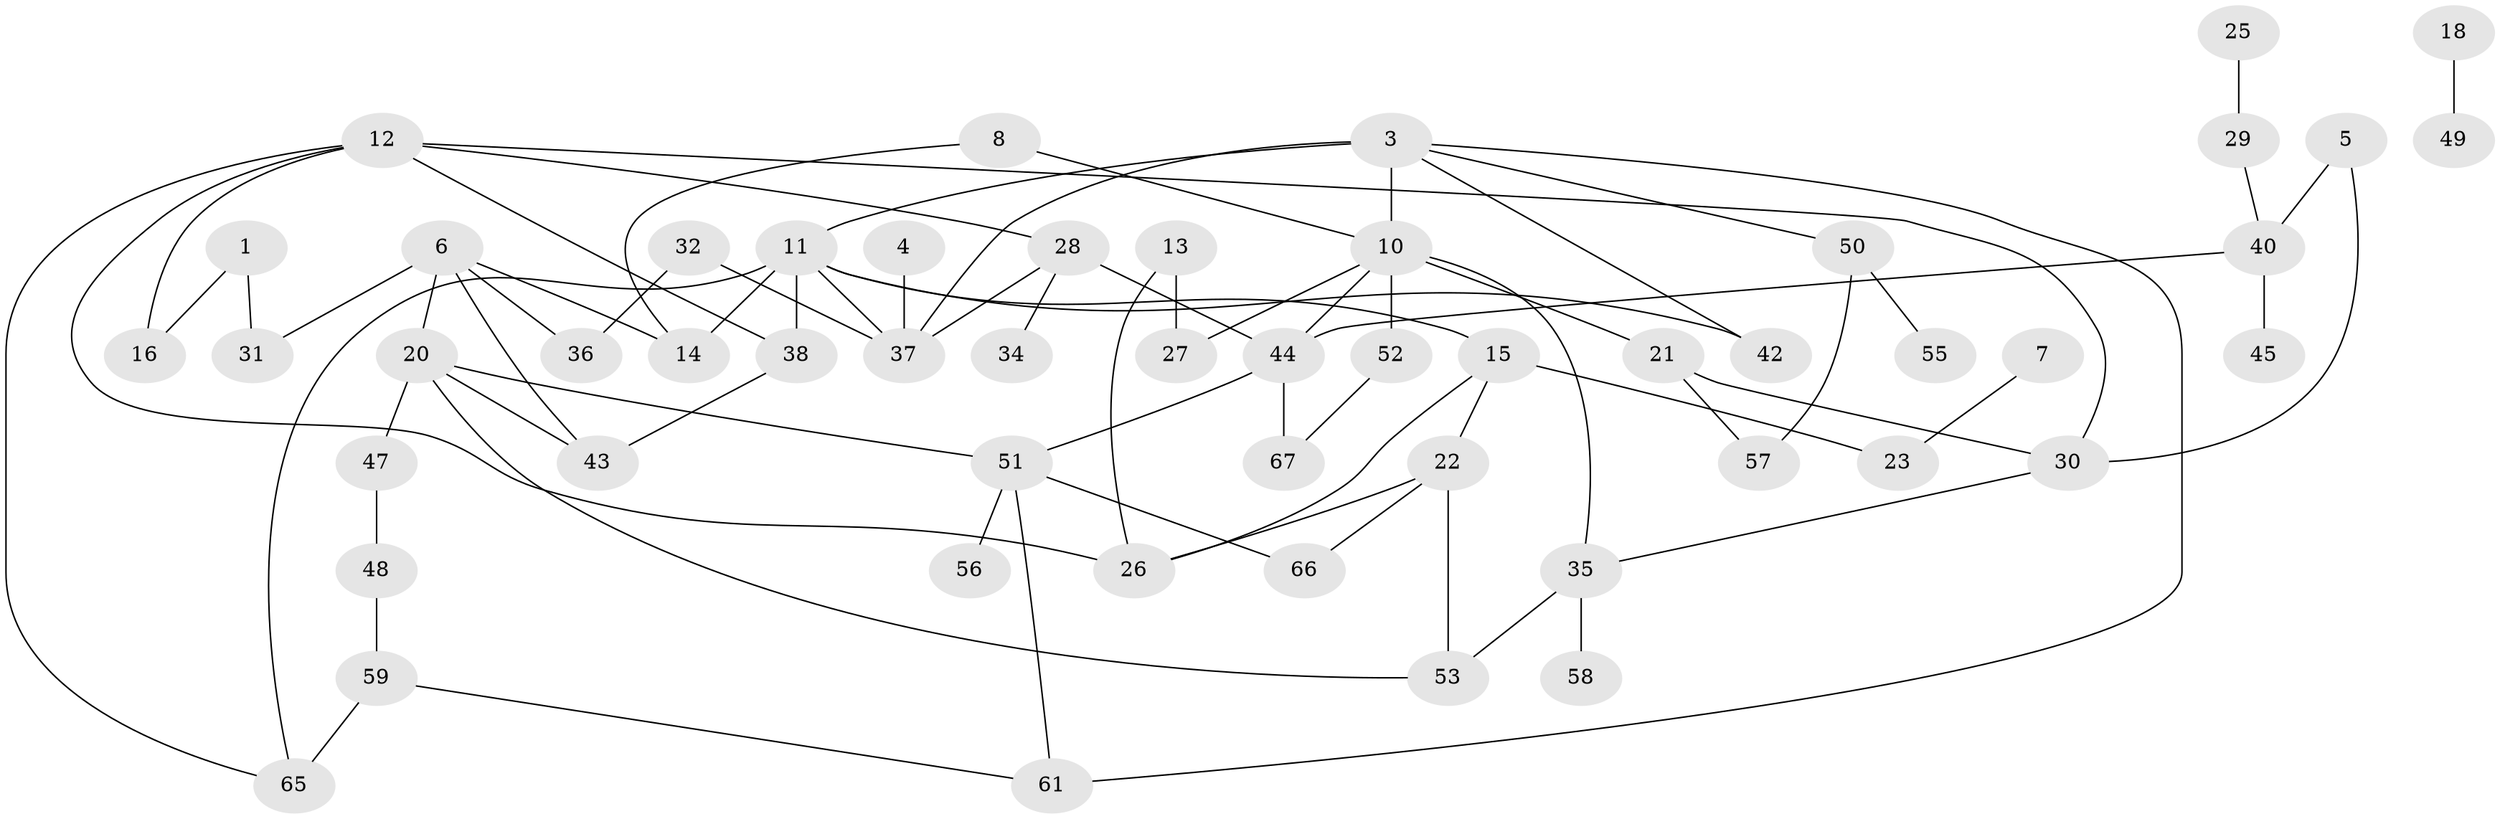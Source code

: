 // original degree distribution, {2: 0.29577464788732394, 0: 0.11971830985915492, 4: 0.08450704225352113, 1: 0.24647887323943662, 3: 0.18309859154929578, 6: 0.02112676056338028, 5: 0.04929577464788732}
// Generated by graph-tools (version 1.1) at 2025/33/03/09/25 02:33:27]
// undirected, 53 vertices, 76 edges
graph export_dot {
graph [start="1"]
  node [color=gray90,style=filled];
  1;
  3;
  4;
  5;
  6;
  7;
  8;
  10;
  11;
  12;
  13;
  14;
  15;
  16;
  18;
  20;
  21;
  22;
  23;
  25;
  26;
  27;
  28;
  29;
  30;
  31;
  32;
  34;
  35;
  36;
  37;
  38;
  40;
  42;
  43;
  44;
  45;
  47;
  48;
  49;
  50;
  51;
  52;
  53;
  55;
  56;
  57;
  58;
  59;
  61;
  65;
  66;
  67;
  1 -- 16 [weight=1.0];
  1 -- 31 [weight=1.0];
  3 -- 10 [weight=2.0];
  3 -- 11 [weight=1.0];
  3 -- 37 [weight=1.0];
  3 -- 42 [weight=1.0];
  3 -- 50 [weight=1.0];
  3 -- 61 [weight=1.0];
  4 -- 37 [weight=1.0];
  5 -- 30 [weight=1.0];
  5 -- 40 [weight=1.0];
  6 -- 14 [weight=1.0];
  6 -- 20 [weight=1.0];
  6 -- 31 [weight=2.0];
  6 -- 36 [weight=1.0];
  6 -- 43 [weight=1.0];
  7 -- 23 [weight=1.0];
  8 -- 10 [weight=1.0];
  8 -- 14 [weight=1.0];
  10 -- 21 [weight=1.0];
  10 -- 27 [weight=1.0];
  10 -- 35 [weight=1.0];
  10 -- 44 [weight=1.0];
  10 -- 52 [weight=2.0];
  11 -- 14 [weight=1.0];
  11 -- 15 [weight=1.0];
  11 -- 37 [weight=1.0];
  11 -- 38 [weight=1.0];
  11 -- 42 [weight=1.0];
  11 -- 65 [weight=1.0];
  12 -- 16 [weight=1.0];
  12 -- 26 [weight=1.0];
  12 -- 28 [weight=1.0];
  12 -- 30 [weight=1.0];
  12 -- 38 [weight=1.0];
  12 -- 65 [weight=1.0];
  13 -- 26 [weight=1.0];
  13 -- 27 [weight=1.0];
  15 -- 22 [weight=1.0];
  15 -- 23 [weight=1.0];
  15 -- 26 [weight=1.0];
  18 -- 49 [weight=1.0];
  20 -- 43 [weight=2.0];
  20 -- 47 [weight=1.0];
  20 -- 51 [weight=1.0];
  20 -- 53 [weight=1.0];
  21 -- 30 [weight=1.0];
  21 -- 57 [weight=1.0];
  22 -- 26 [weight=1.0];
  22 -- 53 [weight=1.0];
  22 -- 66 [weight=1.0];
  25 -- 29 [weight=1.0];
  28 -- 34 [weight=1.0];
  28 -- 37 [weight=1.0];
  28 -- 44 [weight=1.0];
  29 -- 40 [weight=1.0];
  30 -- 35 [weight=1.0];
  32 -- 36 [weight=1.0];
  32 -- 37 [weight=1.0];
  35 -- 53 [weight=1.0];
  35 -- 58 [weight=1.0];
  38 -- 43 [weight=1.0];
  40 -- 44 [weight=1.0];
  40 -- 45 [weight=2.0];
  44 -- 51 [weight=1.0];
  44 -- 67 [weight=2.0];
  47 -- 48 [weight=1.0];
  48 -- 59 [weight=2.0];
  50 -- 55 [weight=1.0];
  50 -- 57 [weight=1.0];
  51 -- 56 [weight=1.0];
  51 -- 61 [weight=1.0];
  51 -- 66 [weight=1.0];
  52 -- 67 [weight=2.0];
  59 -- 61 [weight=1.0];
  59 -- 65 [weight=1.0];
}
